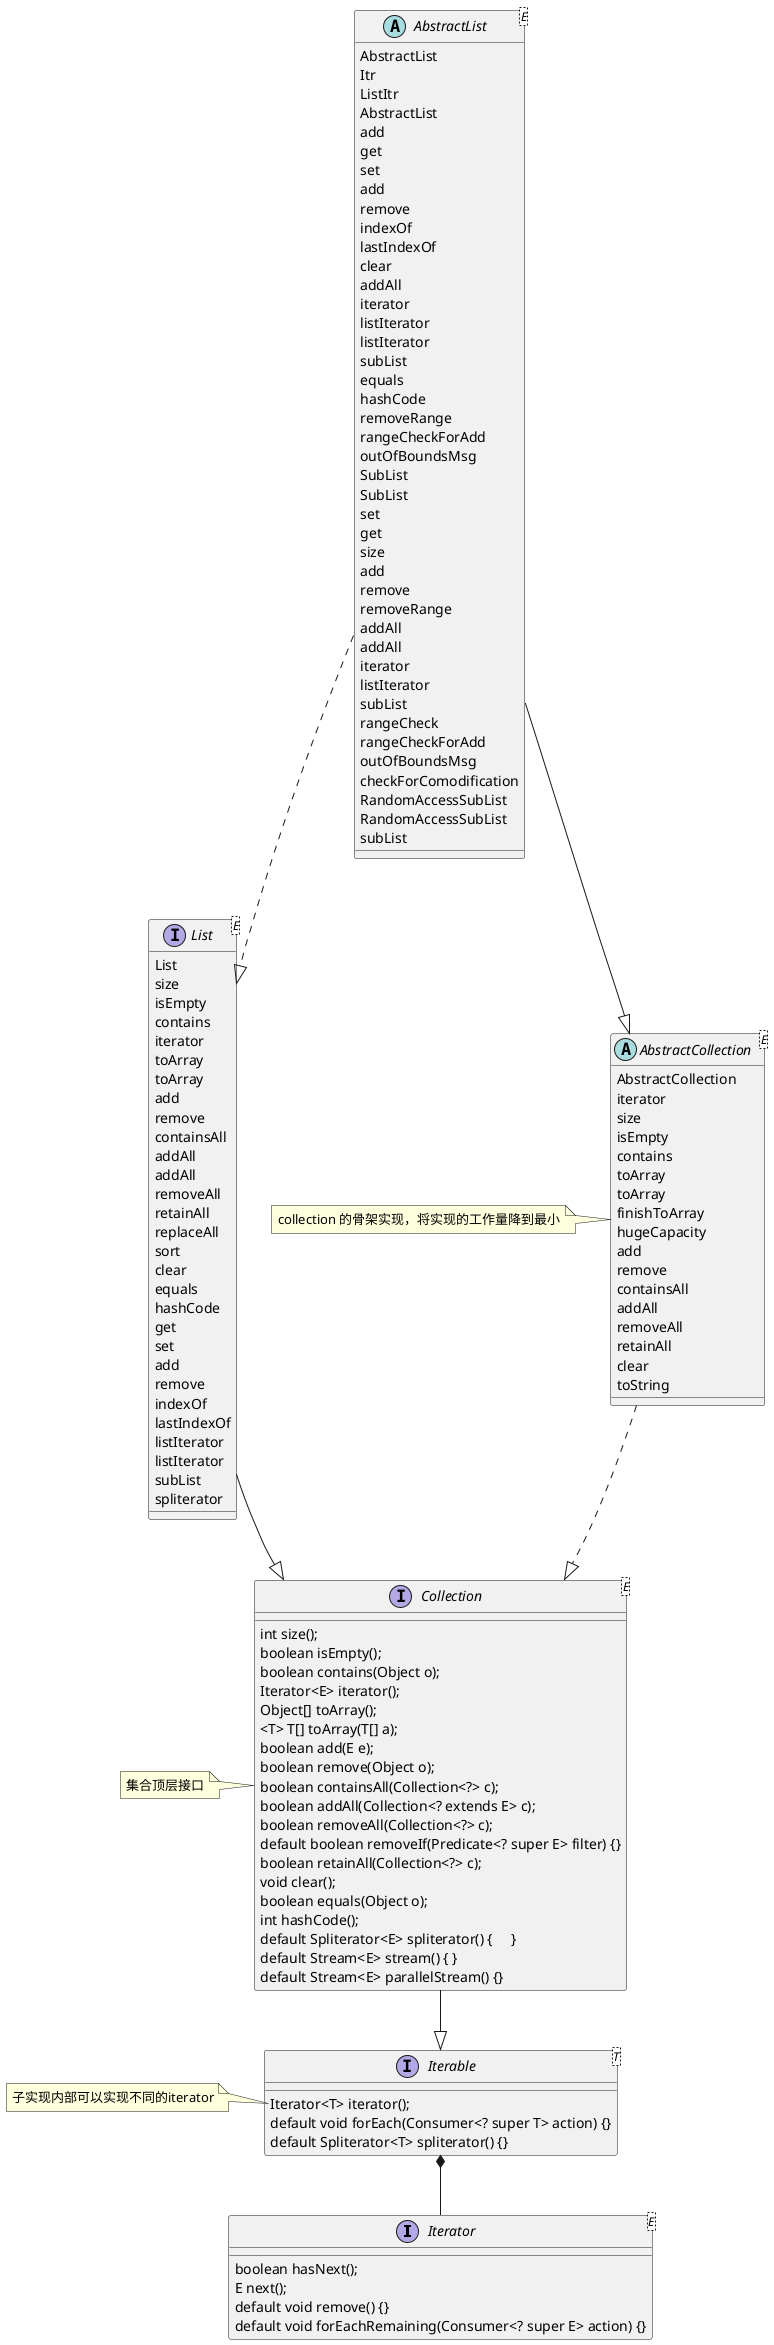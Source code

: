 @startuml
interface Iterator<E> {
 boolean hasNext();
 E next();
 default void remove() {}
 default void forEachRemaining(Consumer<? super E> action) {}
}


interface Iterable<T> {
Iterator<T> iterator();
default void forEach(Consumer<? super T> action) {}
default Spliterator<T> spliterator() {}
}
note left of Iterable::"iterator"
子实现内部可以实现不同的iterator
end note


interface Collection<E> {
int size();
boolean isEmpty();
boolean contains(Object o);
Iterator<E> iterator();
Object[] toArray();
<T> T[] toArray(T[] a);
boolean add(E e);
boolean remove(Object o);
boolean containsAll(Collection<?> c);
boolean addAll(Collection<? extends E> c);
boolean removeAll(Collection<?> c);
default boolean removeIf(Predicate<? super E> filter) {}
boolean retainAll(Collection<?> c);
void clear();
boolean equals(Object o);
int hashCode();
default Spliterator<E> spliterator() {     }
default Stream<E> stream() { }
default Stream<E> parallelStream() {}
}
note left  of Collection
集合顶层接口
end note


abstract  class AbstractCollection<E> {
AbstractCollection
iterator
size
isEmpty
contains
toArray
toArray
finishToArray
hugeCapacity
add
remove
containsAll
addAll
removeAll
retainAll
clear
toString
}
note left of AbstractCollection
collection 的骨架实现，将实现的工作量降到最小
end note

interface List<E> {
List
size
isEmpty
contains
iterator
toArray
toArray
add
remove
containsAll
addAll
addAll
removeAll
retainAll
replaceAll
sort
clear
equals
hashCode
get
set
add
remove
indexOf
lastIndexOf
listIterator
listIterator
subList
spliterator
}

Abstract AbstractList<E>{
AbstractList
Itr
ListItr
AbstractList
add
get
set
add
remove
indexOf
lastIndexOf
clear
addAll
iterator
listIterator
listIterator
subList
equals
hashCode
removeRange
rangeCheckForAdd
outOfBoundsMsg
SubList
SubList
set
get
size
add
remove
removeRange
addAll
addAll
iterator
listIterator
subList
rangeCheck
rangeCheckForAdd
outOfBoundsMsg
checkForComodification
RandomAccessSubList
RandomAccessSubList
subList
}


AbstractCollection ..|> Collection
Collection --|> Iterable
Iterable *-- Iterator

List--|>Collection
AbstractList--|>AbstractCollection
AbstractList..|>List



@enduml